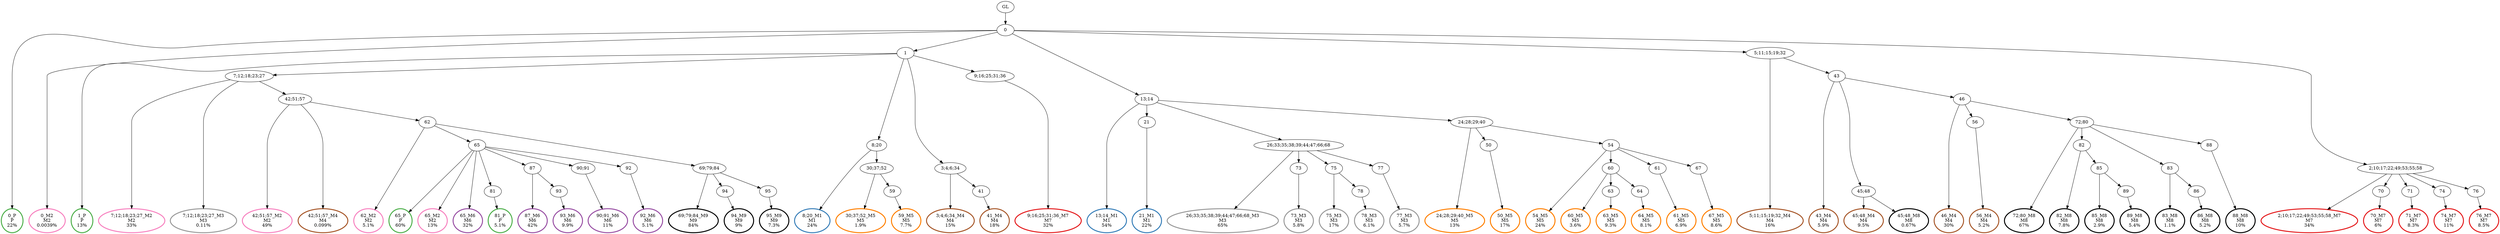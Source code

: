 digraph T {
	{
		rank=same
		108 [penwidth=3,colorscheme=set19,color=3,label="0_P\nP\n22%"]
		106 [penwidth=3,colorscheme=set19,color=3,label="1_P\nP\n13%"]
		101 [penwidth=3,colorscheme=set19,color=3,label="65_P\nP\n60%"]
		99 [penwidth=3,colorscheme=set19,color=3,label="81_P\nP\n5.1%"]
		97 [penwidth=3,colorscheme=set19,color=2,label="8;20_M1\nM1\n24%"]
		95 [penwidth=3,colorscheme=set19,color=2,label="13;14_M1\nM1\n54%"]
		93 [penwidth=3,colorscheme=set19,color=2,label="21_M1\nM1\n22%"]
		92 [penwidth=3,colorscheme=set19,color=8,label="0_M2\nM2\n0.0039%"]
		91 [penwidth=3,colorscheme=set19,color=8,label="7;12;18;23;27_M2\nM2\n33%"]
		90 [penwidth=3,colorscheme=set19,color=8,label="42;51;57_M2\nM2\n49%"]
		89 [penwidth=3,colorscheme=set19,color=8,label="62_M2\nM2\n5.1%"]
		88 [penwidth=3,colorscheme=set19,color=8,label="65_M2\nM2\n13%"]
		87 [penwidth=3,colorscheme=set19,color=9,label="7;12;18;23;27_M3\nM3\n0.11%"]
		85 [penwidth=3,colorscheme=set19,color=9,label="26;33;35;38;39;44;47;66;68_M3\nM3\n65%"]
		83 [penwidth=3,colorscheme=set19,color=9,label="73_M3\nM3\n5.8%"]
		81 [penwidth=3,colorscheme=set19,color=9,label="75_M3\nM3\n17%"]
		79 [penwidth=3,colorscheme=set19,color=9,label="78_M3\nM3\n6.1%"]
		77 [penwidth=3,colorscheme=set19,color=9,label="77_M3\nM3\n5.7%"]
		75 [penwidth=3,colorscheme=set19,color=7,label="3;4;6;34_M4\nM4\n15%"]
		73 [penwidth=3,colorscheme=set19,color=7,label="41_M4\nM4\n18%"]
		72 [penwidth=3,colorscheme=set19,color=7,label="42;51;57_M4\nM4\n0.099%"]
		70 [penwidth=3,colorscheme=set19,color=7,label="5;11;15;19;32_M4\nM4\n16%"]
		68 [penwidth=3,colorscheme=set19,color=7,label="43_M4\nM4\n5.9%"]
		66 [penwidth=3,colorscheme=set19,color=7,label="45;48_M4\nM4\n9.5%"]
		64 [penwidth=3,colorscheme=set19,color=7,label="46_M4\nM4\n30%"]
		62 [penwidth=3,colorscheme=set19,color=7,label="56_M4\nM4\n5.2%"]
		60 [penwidth=3,colorscheme=set19,color=5,label="30;37;52_M5\nM5\n1.9%"]
		58 [penwidth=3,colorscheme=set19,color=5,label="59_M5\nM5\n7.7%"]
		56 [penwidth=3,colorscheme=set19,color=5,label="24;28;29;40_M5\nM5\n13%"]
		54 [penwidth=3,colorscheme=set19,color=5,label="50_M5\nM5\n17%"]
		52 [penwidth=3,colorscheme=set19,color=5,label="54_M5\nM5\n24%"]
		50 [penwidth=3,colorscheme=set19,color=5,label="60_M5\nM5\n3.6%"]
		48 [penwidth=3,colorscheme=set19,color=5,label="63_M5\nM5\n9.3%"]
		46 [penwidth=3,colorscheme=set19,color=5,label="64_M5\nM5\n8.1%"]
		44 [penwidth=3,colorscheme=set19,color=5,label="61_M5\nM5\n6.9%"]
		42 [penwidth=3,colorscheme=set19,color=5,label="67_M5\nM5\n8.6%"]
		41 [penwidth=3,colorscheme=set19,color=4,label="65_M6\nM6\n32%"]
		39 [penwidth=3,colorscheme=set19,color=4,label="87_M6\nM6\n42%"]
		37 [penwidth=3,colorscheme=set19,color=4,label="93_M6\nM6\n9.9%"]
		35 [penwidth=3,colorscheme=set19,color=4,label="90;91_M6\nM6\n11%"]
		33 [penwidth=3,colorscheme=set19,color=4,label="92_M6\nM6\n5.1%"]
		31 [penwidth=3,colorscheme=set19,color=1,label="9;16;25;31;36_M7\nM7\n32%"]
		29 [penwidth=3,colorscheme=set19,color=1,label="2;10;17;22;49;53;55;58_M7\nM7\n34%"]
		27 [penwidth=3,colorscheme=set19,color=1,label="70_M7\nM7\n6%"]
		25 [penwidth=3,colorscheme=set19,color=1,label="71_M7\nM7\n8.3%"]
		23 [penwidth=3,colorscheme=set19,color=1,label="74_M7\nM7\n11%"]
		21 [penwidth=3,colorscheme=set19,color=1,label="76_M7\nM7\n8.5%"]
		20 [penwidth=3,colorscheme=set19,color=10,label="45;48_M8\nM8\n0.67%"]
		18 [penwidth=3,colorscheme=set19,color=10,label="72;80_M8\nM8\n67%"]
		16 [penwidth=3,colorscheme=set19,color=10,label="82_M8\nM8\n7.8%"]
		14 [penwidth=3,colorscheme=set19,color=10,label="85_M8\nM8\n2.9%"]
		12 [penwidth=3,colorscheme=set19,color=10,label="89_M8\nM8\n5.4%"]
		10 [penwidth=3,colorscheme=set19,color=10,label="83_M8\nM8\n1.1%"]
		8 [penwidth=3,colorscheme=set19,color=10,label="86_M8\nM8\n5.2%"]
		6 [penwidth=3,colorscheme=set19,color=10,label="88_M8\nM8\n10%"]
		4 [penwidth=3,colorscheme=set19,color=0,label="69;79;84_M9\nM9\n84%"]
		2 [penwidth=3,colorscheme=set19,color=0,label="94_M9\nM9\n9%"]
		0 [penwidth=3,colorscheme=set19,color=0,label="95_M9\nM9\n7.3%"]
	}
	110 [label="GL"]
	109 [label="0"]
	107 [label="1"]
	105 [label="7;12;18;23;27"]
	104 [label="42;51;57"]
	103 [label="62"]
	102 [label="65"]
	100 [label="81"]
	98 [label="8;20"]
	96 [label="13;14"]
	94 [label="21"]
	86 [label="26;33;35;38;39;44;47;66;68"]
	84 [label="73"]
	82 [label="75"]
	80 [label="78"]
	78 [label="77"]
	76 [label="3;4;6;34"]
	74 [label="41"]
	71 [label="5;11;15;19;32"]
	69 [label="43"]
	67 [label="45;48"]
	65 [label="46"]
	63 [label="56"]
	61 [label="30;37;52"]
	59 [label="59"]
	57 [label="24;28;29;40"]
	55 [label="50"]
	53 [label="54"]
	51 [label="60"]
	49 [label="63"]
	47 [label="64"]
	45 [label="61"]
	43 [label="67"]
	40 [label="87"]
	38 [label="93"]
	36 [label="90;91"]
	34 [label="92"]
	32 [label="9;16;25;31;36"]
	30 [label="2;10;17;22;49;53;55;58"]
	28 [label="70"]
	26 [label="71"]
	24 [label="74"]
	22 [label="76"]
	19 [label="72;80"]
	17 [label="82"]
	15 [label="85"]
	13 [label="89"]
	11 [label="83"]
	9 [label="86"]
	7 [label="88"]
	5 [label="69;79;84"]
	3 [label="94"]
	1 [label="95"]
	110 -> 109
	109 -> 108
	109 -> 107
	109 -> 96
	109 -> 92
	109 -> 71
	109 -> 30
	107 -> 106
	107 -> 105
	107 -> 98
	107 -> 76
	107 -> 32
	105 -> 104
	105 -> 91
	105 -> 87
	104 -> 103
	104 -> 90
	104 -> 72
	103 -> 102
	103 -> 89
	103 -> 5
	102 -> 101
	102 -> 100
	102 -> 88
	102 -> 41
	102 -> 40
	102 -> 36
	102 -> 34
	100 -> 99
	98 -> 97
	98 -> 61
	96 -> 95
	96 -> 94
	96 -> 86
	96 -> 57
	94 -> 93
	86 -> 85
	86 -> 84
	86 -> 82
	86 -> 78
	84 -> 83
	82 -> 81
	82 -> 80
	80 -> 79
	78 -> 77
	76 -> 75
	76 -> 74
	74 -> 73
	71 -> 70
	71 -> 69
	69 -> 68
	69 -> 67
	69 -> 65
	67 -> 66
	67 -> 20
	65 -> 64
	65 -> 63
	65 -> 19
	63 -> 62
	61 -> 60
	61 -> 59
	59 -> 58
	57 -> 56
	57 -> 55
	57 -> 53
	55 -> 54
	53 -> 52
	53 -> 51
	53 -> 45
	53 -> 43
	51 -> 50
	51 -> 49
	51 -> 47
	49 -> 48
	47 -> 46
	45 -> 44
	43 -> 42
	40 -> 39
	40 -> 38
	38 -> 37
	36 -> 35
	34 -> 33
	32 -> 31
	30 -> 29
	30 -> 28
	30 -> 26
	30 -> 24
	30 -> 22
	28 -> 27
	26 -> 25
	24 -> 23
	22 -> 21
	19 -> 18
	19 -> 17
	19 -> 11
	19 -> 7
	17 -> 16
	17 -> 15
	15 -> 14
	15 -> 13
	13 -> 12
	11 -> 10
	11 -> 9
	9 -> 8
	7 -> 6
	5 -> 4
	5 -> 3
	5 -> 1
	3 -> 2
	1 -> 0
}
